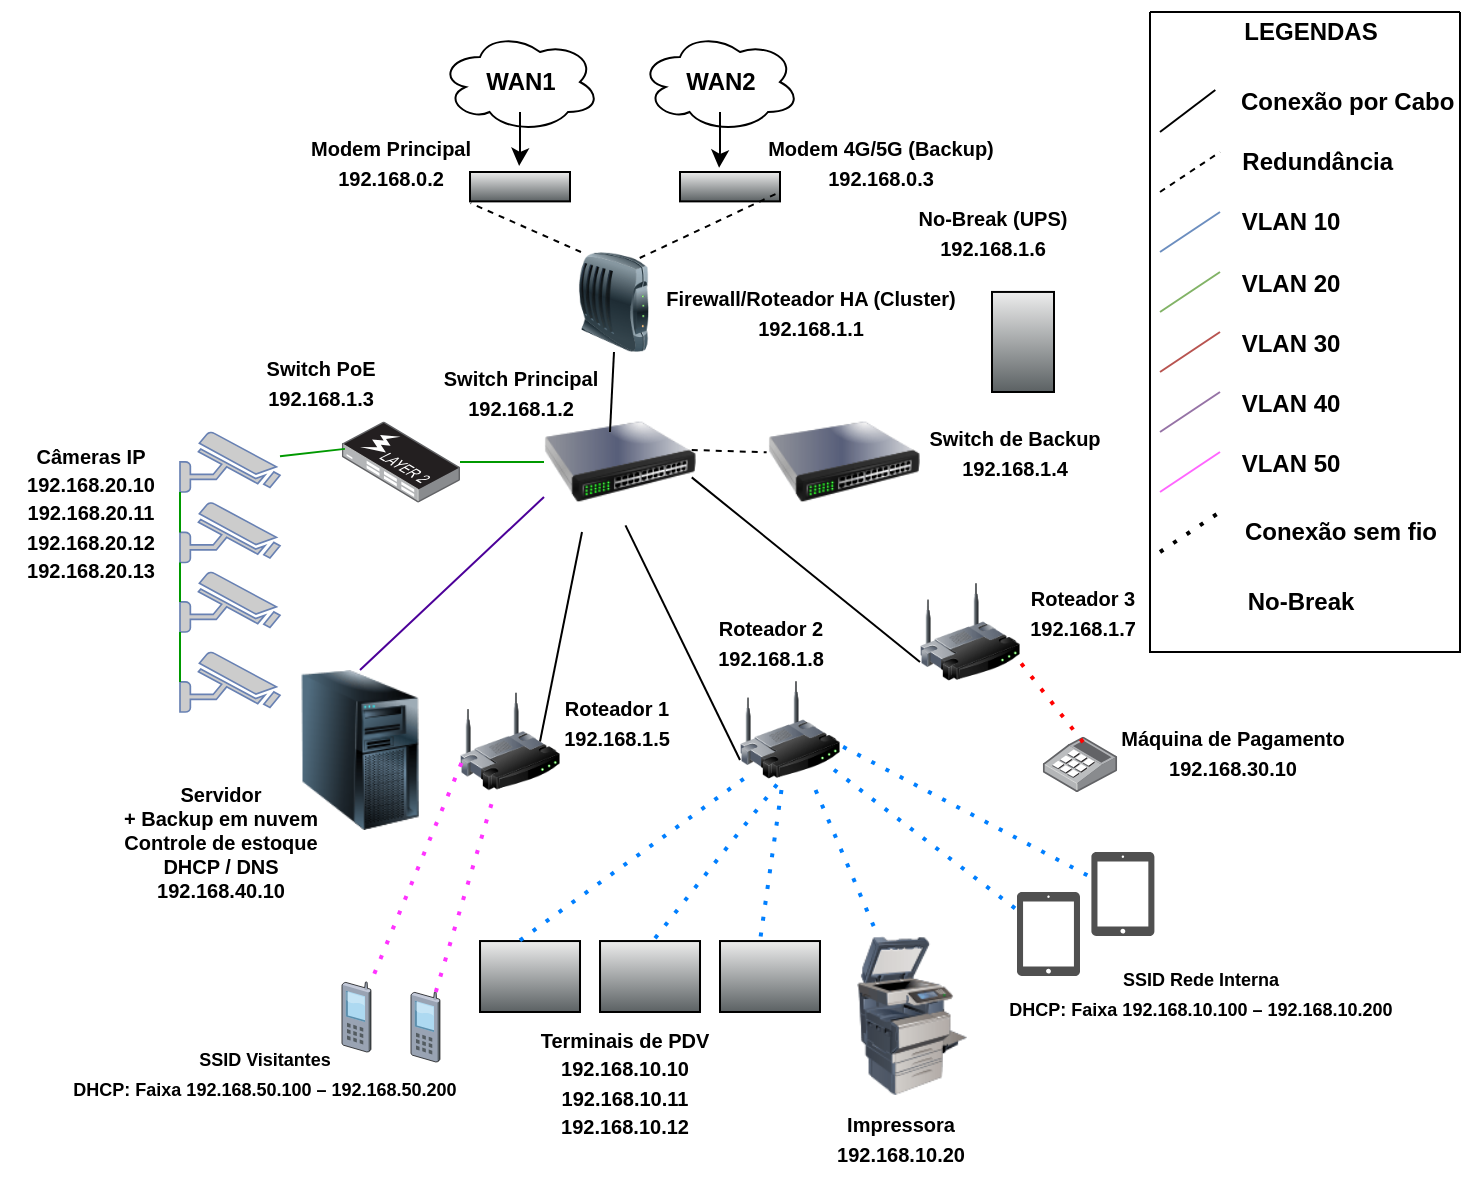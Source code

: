 <mxfile version="27.1.5">
  <diagram name="Página-1" id="SDQelFRiFRMeIGBvJmgm">
    <mxGraphModel dx="951" dy="523" grid="1" gridSize="10" guides="1" tooltips="1" connect="1" arrows="1" fold="1" page="1" pageScale="1" pageWidth="827" pageHeight="1169" math="0" shadow="0">
      <root>
        <mxCell id="0" />
        <mxCell id="1" parent="0" />
        <mxCell id="mJIIwZMwGOgM9kil12BN-1" value="" style="ellipse;shape=cloud;whiteSpace=wrap;html=1;fontStyle=1" vertex="1" parent="1">
          <mxGeometry x="280" y="110" width="80" height="50" as="geometry" />
        </mxCell>
        <mxCell id="mJIIwZMwGOgM9kil12BN-2" value="" style="ellipse;shape=cloud;whiteSpace=wrap;html=1;fontStyle=1" vertex="1" parent="1">
          <mxGeometry x="380" y="110" width="80" height="50" as="geometry" />
        </mxCell>
        <mxCell id="mJIIwZMwGOgM9kil12BN-3" value="&lt;span&gt;WAN1&lt;/span&gt;" style="text;html=1;align=center;verticalAlign=middle;resizable=0;points=[];autosize=1;strokeColor=none;fillColor=none;fontStyle=1" vertex="1" parent="1">
          <mxGeometry x="290" y="120" width="60" height="30" as="geometry" />
        </mxCell>
        <mxCell id="mJIIwZMwGOgM9kil12BN-4" value="&lt;span&gt;WAN2&lt;/span&gt;" style="text;html=1;align=center;verticalAlign=middle;resizable=0;points=[];autosize=1;strokeColor=none;fillColor=none;fontStyle=1" vertex="1" parent="1">
          <mxGeometry x="390" y="120" width="60" height="30" as="geometry" />
        </mxCell>
        <mxCell id="mJIIwZMwGOgM9kil12BN-5" value="" style="fillColorStyles=neutralFill;neutralFill=#9DA6A8;shape=mxgraph.networks2.icon;aspect=fixed;fillColor=#EDEDED;strokeColor=#000000;gradientColor=#5B6163;network2IconShadow=1;network2bgFillColor=none;network2Icon=mxgraph.networks2.modem;network2IconYOffset=0.013;network2IconW=1;network2IconH=0.294;fontStyle=1" vertex="1" parent="1">
          <mxGeometry x="295" y="180" width="50" height="14.69" as="geometry" />
        </mxCell>
        <mxCell id="mJIIwZMwGOgM9kil12BN-6" value="" style="fillColorStyles=neutralFill;neutralFill=#9DA6A8;shape=mxgraph.networks2.icon;aspect=fixed;fillColor=#EDEDED;strokeColor=#000000;gradientColor=#5B6163;network2IconShadow=1;network2bgFillColor=none;network2Icon=mxgraph.networks2.modem;network2IconYOffset=0.013;network2IconW=1;network2IconH=0.294;fontStyle=1" vertex="1" parent="1">
          <mxGeometry x="400" y="180" width="50" height="14.69" as="geometry" />
        </mxCell>
        <mxCell id="mJIIwZMwGOgM9kil12BN-7" value="" style="image;html=1;image=img/lib/clip_art/networking/Modem_128x128.png;fontStyle=1" vertex="1" parent="1">
          <mxGeometry x="334" y="220" width="66" height="50" as="geometry" />
        </mxCell>
        <mxCell id="mJIIwZMwGOgM9kil12BN-11" style="edgeStyle=orthogonalEdgeStyle;rounded=0;orthogonalLoop=1;jettySize=auto;html=1;entryX=0.491;entryY=-0.207;entryDx=0;entryDy=0;entryPerimeter=0;fontStyle=1" edge="1" parent="1" source="mJIIwZMwGOgM9kil12BN-3" target="mJIIwZMwGOgM9kil12BN-5">
          <mxGeometry relative="1" as="geometry" />
        </mxCell>
        <mxCell id="mJIIwZMwGOgM9kil12BN-13" style="edgeStyle=orthogonalEdgeStyle;rounded=0;orthogonalLoop=1;jettySize=auto;html=1;entryX=0.391;entryY=-0.143;entryDx=0;entryDy=0;entryPerimeter=0;fontStyle=1" edge="1" parent="1" source="mJIIwZMwGOgM9kil12BN-4" target="mJIIwZMwGOgM9kil12BN-6">
          <mxGeometry relative="1" as="geometry" />
        </mxCell>
        <mxCell id="mJIIwZMwGOgM9kil12BN-15" value="" style="image;html=1;image=img/lib/clip_art/networking/Switch_128x128.png;fontStyle=1" vertex="1" parent="1">
          <mxGeometry x="332" y="290" width="76" height="70" as="geometry" />
        </mxCell>
        <mxCell id="mJIIwZMwGOgM9kil12BN-17" value="" style="image;html=1;image=img/lib/clip_art/networking/Switch_128x128.png;fontStyle=1" vertex="1" parent="1">
          <mxGeometry x="444" y="290" width="76" height="70" as="geometry" />
        </mxCell>
        <mxCell id="mJIIwZMwGOgM9kil12BN-18" value="" style="image;points=[];aspect=fixed;html=1;align=center;shadow=0;dashed=0;image=img/lib/allied_telesis/switch/Switch_24_port_L2_POE.svg;fontStyle=1" vertex="1" parent="1">
          <mxGeometry x="230.92" y="304.75" width="59.08" height="40.5" as="geometry" />
        </mxCell>
        <mxCell id="mJIIwZMwGOgM9kil12BN-19" value="" style="endArrow=none;html=1;rounded=0;entryX=0.5;entryY=1;entryDx=0;entryDy=0;exitX=0.434;exitY=0.286;exitDx=0;exitDy=0;exitPerimeter=0;fontStyle=1" edge="1" parent="1" source="mJIIwZMwGOgM9kil12BN-15" target="mJIIwZMwGOgM9kil12BN-7">
          <mxGeometry width="50" height="50" relative="1" as="geometry">
            <mxPoint x="420" y="360" as="sourcePoint" />
            <mxPoint x="470" y="310" as="targetPoint" />
          </mxGeometry>
        </mxCell>
        <mxCell id="mJIIwZMwGOgM9kil12BN-20" value="" style="endArrow=none;dashed=1;html=1;rounded=0;entryX=1;entryY=0.681;entryDx=0;entryDy=0;entryPerimeter=0;exitX=0.695;exitY=0.06;exitDx=0;exitDy=0;exitPerimeter=0;fontStyle=1" edge="1" parent="1" source="mJIIwZMwGOgM9kil12BN-7" target="mJIIwZMwGOgM9kil12BN-6">
          <mxGeometry width="50" height="50" relative="1" as="geometry">
            <mxPoint x="420" y="360" as="sourcePoint" />
            <mxPoint x="470" y="310" as="targetPoint" />
          </mxGeometry>
        </mxCell>
        <mxCell id="mJIIwZMwGOgM9kil12BN-21" value="" style="endArrow=none;dashed=1;html=1;rounded=0;entryX=0.006;entryY=1.06;entryDx=0;entryDy=0;entryPerimeter=0;exitX=0.25;exitY=0;exitDx=0;exitDy=0;fontStyle=1" edge="1" parent="1" source="mJIIwZMwGOgM9kil12BN-7" target="mJIIwZMwGOgM9kil12BN-5">
          <mxGeometry width="50" height="50" relative="1" as="geometry">
            <mxPoint x="420" y="360" as="sourcePoint" />
            <mxPoint x="470" y="310" as="targetPoint" />
          </mxGeometry>
        </mxCell>
        <mxCell id="mJIIwZMwGOgM9kil12BN-22" value="" style="endArrow=none;dashed=1;html=1;rounded=0;exitX=0.972;exitY=0.414;exitDx=0;exitDy=0;exitPerimeter=0;entryX=-0.009;entryY=0.431;entryDx=0;entryDy=0;entryPerimeter=0;fontStyle=1" edge="1" parent="1" source="mJIIwZMwGOgM9kil12BN-15" target="mJIIwZMwGOgM9kil12BN-17">
          <mxGeometry width="50" height="50" relative="1" as="geometry">
            <mxPoint x="420" y="360" as="sourcePoint" />
            <mxPoint x="470" y="310" as="targetPoint" />
          </mxGeometry>
        </mxCell>
        <mxCell id="mJIIwZMwGOgM9kil12BN-23" value="" style="fontColor=#0066CC;verticalAlign=top;verticalLabelPosition=bottom;labelPosition=center;align=center;html=1;outlineConnect=0;fillColor=#CCCCCC;strokeColor=#6881B3;gradientColor=none;gradientDirection=north;strokeWidth=2;shape=mxgraph.networks.security_camera;fontStyle=1" vertex="1" parent="1">
          <mxGeometry x="150" y="310" width="50" height="30" as="geometry" />
        </mxCell>
        <mxCell id="mJIIwZMwGOgM9kil12BN-24" value="" style="fontColor=#0066CC;verticalAlign=top;verticalLabelPosition=bottom;labelPosition=center;align=center;html=1;outlineConnect=0;fillColor=#CCCCCC;strokeColor=#6881B3;gradientColor=none;gradientDirection=north;strokeWidth=2;shape=mxgraph.networks.security_camera;fontStyle=1" vertex="1" parent="1">
          <mxGeometry x="150" y="345.25" width="50" height="30" as="geometry" />
        </mxCell>
        <mxCell id="mJIIwZMwGOgM9kil12BN-25" value="" style="fontColor=#0066CC;verticalAlign=top;verticalLabelPosition=bottom;labelPosition=center;align=center;html=1;outlineConnect=0;fillColor=#CCCCCC;strokeColor=#6881B3;gradientColor=none;gradientDirection=north;strokeWidth=2;shape=mxgraph.networks.security_camera;fontStyle=1" vertex="1" parent="1">
          <mxGeometry x="150" y="380" width="50" height="30" as="geometry" />
        </mxCell>
        <mxCell id="mJIIwZMwGOgM9kil12BN-26" value="" style="fontColor=#0066CC;verticalAlign=top;verticalLabelPosition=bottom;labelPosition=center;align=center;html=1;outlineConnect=0;fillColor=#CCCCCC;strokeColor=#6881B3;gradientColor=none;gradientDirection=north;strokeWidth=2;shape=mxgraph.networks.security_camera;fontStyle=1" vertex="1" parent="1">
          <mxGeometry x="150" y="420" width="50" height="30" as="geometry" />
        </mxCell>
        <mxCell id="mJIIwZMwGOgM9kil12BN-27" value="" style="endArrow=none;html=1;rounded=0;fillColor=#d5e8d4;strokeColor=#009900;exitX=0;exitY=0.5;exitDx=0;exitDy=0;fontStyle=1" edge="1" parent="1" source="mJIIwZMwGOgM9kil12BN-15" target="mJIIwZMwGOgM9kil12BN-18">
          <mxGeometry width="50" height="50" relative="1" as="geometry">
            <mxPoint x="420" y="360" as="sourcePoint" />
            <mxPoint x="470" y="310" as="targetPoint" />
          </mxGeometry>
        </mxCell>
        <mxCell id="mJIIwZMwGOgM9kil12BN-28" value="" style="endArrow=none;html=1;rounded=0;fillColor=#d5e8d4;strokeColor=#009900;entryX=0.026;entryY=0.338;entryDx=0;entryDy=0;entryPerimeter=0;fontStyle=1" edge="1" parent="1" source="mJIIwZMwGOgM9kil12BN-23" target="mJIIwZMwGOgM9kil12BN-18">
          <mxGeometry width="50" height="50" relative="1" as="geometry">
            <mxPoint x="384" y="380" as="sourcePoint" />
            <mxPoint x="340" y="380" as="targetPoint" />
          </mxGeometry>
        </mxCell>
        <mxCell id="mJIIwZMwGOgM9kil12BN-29" value="" style="endArrow=none;html=1;rounded=0;fillColor=#d5e8d4;strokeColor=#009900;exitX=0;exitY=0.5;exitDx=0;exitDy=0;entryX=0;entryY=1;entryDx=0;entryDy=0;entryPerimeter=0;exitPerimeter=0;fontStyle=1" edge="1" parent="1" source="mJIIwZMwGOgM9kil12BN-24" target="mJIIwZMwGOgM9kil12BN-23">
          <mxGeometry width="50" height="50" relative="1" as="geometry">
            <mxPoint x="274" y="360" as="sourcePoint" />
            <mxPoint x="230" y="360" as="targetPoint" />
          </mxGeometry>
        </mxCell>
        <mxCell id="mJIIwZMwGOgM9kil12BN-30" value="" style="endArrow=none;html=1;rounded=0;fillColor=#d5e8d4;strokeColor=#009900;exitX=0;exitY=0.5;exitDx=0;exitDy=0;entryX=0;entryY=1;entryDx=0;entryDy=0;entryPerimeter=0;exitPerimeter=0;fontStyle=1" edge="1" parent="1" source="mJIIwZMwGOgM9kil12BN-25" target="mJIIwZMwGOgM9kil12BN-24">
          <mxGeometry width="50" height="50" relative="1" as="geometry">
            <mxPoint x="270" y="410" as="sourcePoint" />
            <mxPoint x="270" y="390" as="targetPoint" />
          </mxGeometry>
        </mxCell>
        <mxCell id="mJIIwZMwGOgM9kil12BN-31" value="" style="endArrow=none;html=1;rounded=0;fillColor=#d5e8d4;strokeColor=#009900;exitX=0;exitY=0.5;exitDx=0;exitDy=0;entryX=0;entryY=1;entryDx=0;entryDy=0;entryPerimeter=0;exitPerimeter=0;fontStyle=1" edge="1" parent="1" source="mJIIwZMwGOgM9kil12BN-26" target="mJIIwZMwGOgM9kil12BN-25">
          <mxGeometry width="50" height="50" relative="1" as="geometry">
            <mxPoint x="280" y="440" as="sourcePoint" />
            <mxPoint x="280" y="420" as="targetPoint" />
          </mxGeometry>
        </mxCell>
        <mxCell id="mJIIwZMwGOgM9kil12BN-32" value="" style="image;html=1;image=img/lib/clip_art/computers/Server_Tower_128x128.png;fontStyle=1" vertex="1" parent="1">
          <mxGeometry x="200" y="429" width="80" height="80" as="geometry" />
        </mxCell>
        <mxCell id="mJIIwZMwGOgM9kil12BN-33" value="" style="endArrow=none;html=1;rounded=0;fillColor=#e1d5e7;strokeColor=#4C0099;entryX=0;entryY=0.75;entryDx=0;entryDy=0;exitX=0.5;exitY=0;exitDx=0;exitDy=0;fontStyle=1" edge="1" parent="1" source="mJIIwZMwGOgM9kil12BN-32" target="mJIIwZMwGOgM9kil12BN-15">
          <mxGeometry width="50" height="50" relative="1" as="geometry">
            <mxPoint x="420" y="470" as="sourcePoint" />
            <mxPoint x="470" y="420" as="targetPoint" />
          </mxGeometry>
        </mxCell>
        <mxCell id="mJIIwZMwGOgM9kil12BN-34" value="" style="image;html=1;image=img/lib/clip_art/networking/Wireless_Router_128x128.png;fontStyle=1" vertex="1" parent="1">
          <mxGeometry x="520" y="380" width="50" height="60" as="geometry" />
        </mxCell>
        <mxCell id="mJIIwZMwGOgM9kil12BN-35" value="" style="image;html=1;image=img/lib/clip_art/networking/Wireless_Router_128x128.png;fontStyle=1" vertex="1" parent="1">
          <mxGeometry x="430" y="429" width="50" height="60" as="geometry" />
        </mxCell>
        <mxCell id="mJIIwZMwGOgM9kil12BN-36" value="" style="image;html=1;image=img/lib/clip_art/networking/Wireless_Router_128x128.png;fontStyle=1" vertex="1" parent="1">
          <mxGeometry x="290" y="434.75" width="50" height="60" as="geometry" />
        </mxCell>
        <mxCell id="mJIIwZMwGOgM9kil12BN-37" value="" style="endArrow=none;html=1;rounded=0;entryX=0.25;entryY=1;entryDx=0;entryDy=0;exitX=0.8;exitY=0.5;exitDx=0;exitDy=0;exitPerimeter=0;fontStyle=1" edge="1" parent="1" source="mJIIwZMwGOgM9kil12BN-36" target="mJIIwZMwGOgM9kil12BN-15">
          <mxGeometry width="50" height="50" relative="1" as="geometry">
            <mxPoint x="420" y="470" as="sourcePoint" />
            <mxPoint x="470" y="420" as="targetPoint" />
          </mxGeometry>
        </mxCell>
        <mxCell id="mJIIwZMwGOgM9kil12BN-39" value="" style="endArrow=none;html=1;rounded=0;entryX=0.536;entryY=0.953;entryDx=0;entryDy=0;exitX=0;exitY=0.75;exitDx=0;exitDy=0;entryPerimeter=0;fontStyle=1" edge="1" parent="1" source="mJIIwZMwGOgM9kil12BN-35" target="mJIIwZMwGOgM9kil12BN-15">
          <mxGeometry width="50" height="50" relative="1" as="geometry">
            <mxPoint x="410" y="540" as="sourcePoint" />
            <mxPoint x="433" y="370" as="targetPoint" />
          </mxGeometry>
        </mxCell>
        <mxCell id="mJIIwZMwGOgM9kil12BN-40" value="" style="endArrow=none;html=1;rounded=0;entryX=0.972;entryY=0.61;entryDx=0;entryDy=0;exitX=0;exitY=0.75;exitDx=0;exitDy=0;entryPerimeter=0;fontStyle=1" edge="1" parent="1" source="mJIIwZMwGOgM9kil12BN-34" target="mJIIwZMwGOgM9kil12BN-15">
          <mxGeometry width="50" height="50" relative="1" as="geometry">
            <mxPoint x="470" y="610" as="sourcePoint" />
            <mxPoint x="493" y="440" as="targetPoint" />
          </mxGeometry>
        </mxCell>
        <mxCell id="mJIIwZMwGOgM9kil12BN-41" value="" style="verticalLabelPosition=bottom;sketch=0;aspect=fixed;html=1;verticalAlign=top;strokeColor=none;align=center;outlineConnect=0;shape=mxgraph.citrix.cell_phone;fontStyle=1" vertex="1" parent="1">
          <mxGeometry x="230.92" y="585" width="14.58" height="35" as="geometry" />
        </mxCell>
        <mxCell id="mJIIwZMwGOgM9kil12BN-42" value="" style="verticalLabelPosition=bottom;sketch=0;aspect=fixed;html=1;verticalAlign=top;strokeColor=none;align=center;outlineConnect=0;shape=mxgraph.citrix.cell_phone;fontStyle=1" vertex="1" parent="1">
          <mxGeometry x="265.42" y="590" width="14.58" height="35" as="geometry" />
        </mxCell>
        <mxCell id="mJIIwZMwGOgM9kil12BN-43" value="" style="endArrow=none;dashed=1;html=1;dashPattern=1 3;strokeWidth=2;rounded=0;fillColor=#ffe6cc;strokeColor=#FF33FF;fontStyle=1" edge="1" parent="1" source="mJIIwZMwGOgM9kil12BN-42" target="mJIIwZMwGOgM9kil12BN-36">
          <mxGeometry width="50" height="50" relative="1" as="geometry">
            <mxPoint x="420" y="590" as="sourcePoint" />
            <mxPoint x="470" y="540" as="targetPoint" />
          </mxGeometry>
        </mxCell>
        <mxCell id="mJIIwZMwGOgM9kil12BN-45" value="" style="endArrow=none;dashed=1;html=1;dashPattern=1 3;strokeWidth=2;rounded=0;exitX=0.014;exitY=0.679;exitDx=0;exitDy=0;exitPerimeter=0;strokeColor=#FF33FF;fontStyle=1" edge="1" parent="1" source="mJIIwZMwGOgM9kil12BN-36" target="mJIIwZMwGOgM9kil12BN-41">
          <mxGeometry width="50" height="50" relative="1" as="geometry">
            <mxPoint x="330" y="631" as="sourcePoint" />
            <mxPoint x="344" y="600" as="targetPoint" />
          </mxGeometry>
        </mxCell>
        <mxCell id="mJIIwZMwGOgM9kil12BN-46" value="" style="image;points=[];aspect=fixed;html=1;align=center;shadow=0;dashed=0;image=img/lib/allied_telesis/computer_and_terminals/POS_keypad.svg;fontStyle=1" vertex="1" parent="1">
          <mxGeometry x="581.4" y="462.4" width="37.2" height="27.6" as="geometry" />
        </mxCell>
        <mxCell id="mJIIwZMwGOgM9kil12BN-47" value="" style="shape=mxgraph.networks2.icon;aspect=fixed;fillColor=#EDEDED;strokeColor=#000000;gradientColor=#5B6163;network2IconShadow=1;network2bgFillColor=none;network2Icon=mxgraph.networks2.pc;network2IconYOffset=-0.059;network2IconW=1.0;network2IconH=0.71;fontStyle=1" vertex="1" parent="1">
          <mxGeometry x="300.01" y="564.52" width="49.995" height="35.48" as="geometry" />
        </mxCell>
        <mxCell id="mJIIwZMwGOgM9kil12BN-48" value="" style="shape=mxgraph.networks2.icon;aspect=fixed;fillColor=#EDEDED;strokeColor=#000000;gradientColor=#5B6163;network2IconShadow=1;network2bgFillColor=none;network2Icon=mxgraph.networks2.pc;network2IconYOffset=-0.059;network2IconW=1.0;network2IconH=0.71;fontStyle=1" vertex="1" parent="1">
          <mxGeometry x="360.01" y="564.52" width="49.995" height="35.48" as="geometry" />
        </mxCell>
        <mxCell id="mJIIwZMwGOgM9kil12BN-49" value="" style="shape=mxgraph.networks2.icon;aspect=fixed;fillColor=#EDEDED;strokeColor=#000000;gradientColor=#5B6163;network2IconShadow=1;network2bgFillColor=none;network2Icon=mxgraph.networks2.pc;network2IconYOffset=-0.059;network2IconW=1.0;network2IconH=0.71;fontStyle=1" vertex="1" parent="1">
          <mxGeometry x="420" y="564.52" width="49.995" height="35.48" as="geometry" />
        </mxCell>
        <mxCell id="mJIIwZMwGOgM9kil12BN-50" value="" style="endArrow=none;dashed=1;html=1;dashPattern=1 3;strokeWidth=2;rounded=0;fillColor=#f8cecc;strokeColor=#FF0000;entryX=1;entryY=0.75;entryDx=0;entryDy=0;exitX=0.541;exitY=0.098;exitDx=0;exitDy=0;exitPerimeter=0;fontStyle=1" edge="1" parent="1" source="mJIIwZMwGOgM9kil12BN-46" target="mJIIwZMwGOgM9kil12BN-34">
          <mxGeometry width="50" height="50" relative="1" as="geometry">
            <mxPoint x="420" y="420" as="sourcePoint" />
            <mxPoint x="470" y="370" as="targetPoint" />
          </mxGeometry>
        </mxCell>
        <mxCell id="mJIIwZMwGOgM9kil12BN-51" value="" style="endArrow=none;dashed=1;html=1;dashPattern=1 3;strokeWidth=2;rounded=0;fillColor=#dae8fc;strokeColor=#007FFF;entryX=0.374;entryY=0.016;entryDx=0;entryDy=0;entryPerimeter=0;exitX=0.037;exitY=0.907;exitDx=0;exitDy=0;exitPerimeter=0;fontStyle=1" edge="1" parent="1" source="mJIIwZMwGOgM9kil12BN-35" target="mJIIwZMwGOgM9kil12BN-47">
          <mxGeometry width="50" height="50" relative="1" as="geometry">
            <mxPoint x="420" y="470" as="sourcePoint" />
            <mxPoint x="470" y="420" as="targetPoint" />
          </mxGeometry>
        </mxCell>
        <mxCell id="mJIIwZMwGOgM9kil12BN-52" value="" style="endArrow=none;dashed=1;html=1;dashPattern=1 3;strokeWidth=2;rounded=0;fillColor=#dae8fc;strokeColor=#007FFF;entryX=0.497;entryY=0.054;entryDx=0;entryDy=0;entryPerimeter=0;exitX=0.369;exitY=0.955;exitDx=0;exitDy=0;exitPerimeter=0;fontStyle=1" edge="1" parent="1" source="mJIIwZMwGOgM9kil12BN-35" target="mJIIwZMwGOgM9kil12BN-48">
          <mxGeometry width="50" height="50" relative="1" as="geometry">
            <mxPoint x="423" y="520" as="sourcePoint" />
            <mxPoint x="390" y="594" as="targetPoint" />
          </mxGeometry>
        </mxCell>
        <mxCell id="mJIIwZMwGOgM9kil12BN-53" value="" style="endArrow=none;dashed=1;html=1;dashPattern=1 3;strokeWidth=2;rounded=0;fillColor=#dae8fc;strokeColor=#007FFF;entryX=0.4;entryY=0;entryDx=0;entryDy=0;entryPerimeter=0;fontStyle=1" edge="1" parent="1" source="mJIIwZMwGOgM9kil12BN-35" target="mJIIwZMwGOgM9kil12BN-49">
          <mxGeometry width="50" height="50" relative="1" as="geometry">
            <mxPoint x="423" y="520" as="sourcePoint" />
            <mxPoint x="490" y="560" as="targetPoint" />
          </mxGeometry>
        </mxCell>
        <mxCell id="mJIIwZMwGOgM9kil12BN-54" value="" style="sketch=0;pointerEvents=1;shadow=0;dashed=0;html=1;strokeColor=none;fillColor=#505050;labelPosition=center;verticalLabelPosition=bottom;verticalAlign=top;outlineConnect=0;align=center;shape=mxgraph.office.devices.tablet_ipad;fontStyle=1" vertex="1" parent="1">
          <mxGeometry x="605.7" y="520" width="31.5" height="42" as="geometry" />
        </mxCell>
        <mxCell id="mJIIwZMwGOgM9kil12BN-57" value="" style="sketch=0;pointerEvents=1;shadow=0;dashed=0;html=1;strokeColor=none;fillColor=#505050;labelPosition=center;verticalLabelPosition=bottom;verticalAlign=top;outlineConnect=0;align=center;shape=mxgraph.office.devices.tablet_ipad;fontStyle=1" vertex="1" parent="1">
          <mxGeometry x="568.5" y="540" width="31.5" height="42" as="geometry" />
        </mxCell>
        <mxCell id="mJIIwZMwGOgM9kil12BN-58" value="" style="image;html=1;image=img/lib/clip_art/computers/Printer_Commercial_128x128.png;fontStyle=1" vertex="1" parent="1">
          <mxGeometry x="476" y="562" width="80" height="80" as="geometry" />
        </mxCell>
        <mxCell id="mJIIwZMwGOgM9kil12BN-59" value="" style="endArrow=none;dashed=1;html=1;dashPattern=1 3;strokeWidth=2;rounded=0;fillColor=#dae8fc;strokeColor=#007FFF;exitX=1.031;exitY=0.64;exitDx=0;exitDy=0;exitPerimeter=0;fontStyle=1" edge="1" parent="1" source="mJIIwZMwGOgM9kil12BN-35" target="mJIIwZMwGOgM9kil12BN-54">
          <mxGeometry width="50" height="50" relative="1" as="geometry">
            <mxPoint x="450" y="590" as="sourcePoint" />
            <mxPoint x="462" y="700" as="targetPoint" />
          </mxGeometry>
        </mxCell>
        <mxCell id="mJIIwZMwGOgM9kil12BN-60" value="" style="endArrow=none;dashed=1;html=1;dashPattern=1 3;strokeWidth=2;rounded=0;fillColor=#dae8fc;strokeColor=#007FFF;exitX=0.94;exitY=0.831;exitDx=0;exitDy=0;exitPerimeter=0;fontStyle=1" edge="1" parent="1" source="mJIIwZMwGOgM9kil12BN-35" target="mJIIwZMwGOgM9kil12BN-57">
          <mxGeometry width="50" height="50" relative="1" as="geometry">
            <mxPoint x="610" y="610" as="sourcePoint" />
            <mxPoint x="622" y="720" as="targetPoint" />
          </mxGeometry>
        </mxCell>
        <mxCell id="mJIIwZMwGOgM9kil12BN-61" value="" style="endArrow=none;dashed=1;html=1;dashPattern=1 3;strokeWidth=2;rounded=0;fillColor=#dae8fc;strokeColor=#007FFF;fontStyle=1" edge="1" parent="1" source="mJIIwZMwGOgM9kil12BN-35" target="mJIIwZMwGOgM9kil12BN-58">
          <mxGeometry width="50" height="50" relative="1" as="geometry">
            <mxPoint x="610" y="630" as="sourcePoint" />
            <mxPoint x="622" y="740" as="targetPoint" />
          </mxGeometry>
        </mxCell>
        <mxCell id="mJIIwZMwGOgM9kil12BN-62" value="&lt;span&gt;&lt;font style=&quot;font-size: 10px;&quot;&gt;Modem Principal&lt;br&gt;192.168.0.2&lt;/font&gt;&lt;/span&gt;" style="text;html=1;align=center;verticalAlign=middle;resizable=0;points=[];autosize=1;strokeColor=none;fillColor=none;fontStyle=1" vertex="1" parent="1">
          <mxGeometry x="205" y="154.69" width="100" height="40" as="geometry" />
        </mxCell>
        <mxCell id="mJIIwZMwGOgM9kil12BN-63" value="&lt;span&gt;&lt;font style=&quot;font-size: 10px;&quot;&gt;Modem 4G/5G (Backup)&lt;br&gt;192.168.0.3&lt;/font&gt;&lt;/span&gt;" style="text;html=1;align=center;verticalAlign=middle;resizable=0;points=[];autosize=1;strokeColor=none;fillColor=none;fontStyle=1" vertex="1" parent="1">
          <mxGeometry x="430" y="154.69" width="140" height="40" as="geometry" />
        </mxCell>
        <mxCell id="mJIIwZMwGOgM9kil12BN-64" value="&lt;span&gt;&lt;font style=&quot;font-size: 10px;&quot;&gt;Firewall/Roteador HA (Cluster)&lt;br&gt;192.168.1.1&lt;/font&gt;&lt;/span&gt;" style="text;html=1;align=center;verticalAlign=middle;resizable=0;points=[];autosize=1;strokeColor=none;fillColor=none;fontStyle=1" vertex="1" parent="1">
          <mxGeometry x="385" y="230" width="160" height="40" as="geometry" />
        </mxCell>
        <mxCell id="mJIIwZMwGOgM9kil12BN-65" value="&lt;span&gt;&lt;font style=&quot;font-size: 10px;&quot;&gt;Switch Principal&lt;br&gt;192.168.1.2&lt;/font&gt;&lt;/span&gt;" style="text;html=1;align=center;verticalAlign=middle;resizable=0;points=[];autosize=1;strokeColor=none;fillColor=none;fontStyle=1" vertex="1" parent="1">
          <mxGeometry x="270" y="270" width="100" height="40" as="geometry" />
        </mxCell>
        <mxCell id="mJIIwZMwGOgM9kil12BN-66" value="&lt;span&gt;&lt;font style=&quot;font-size: 10px;&quot;&gt;Switch PoE&lt;br&gt;192.168.1.3&lt;/font&gt;&lt;/span&gt;" style="text;html=1;align=center;verticalAlign=middle;resizable=0;points=[];autosize=1;strokeColor=none;fillColor=none;fontStyle=1" vertex="1" parent="1">
          <mxGeometry x="180" y="264.75" width="80" height="40" as="geometry" />
        </mxCell>
        <mxCell id="mJIIwZMwGOgM9kil12BN-67" value="&lt;span&gt;&lt;font style=&quot;font-size: 10px;&quot;&gt;Switch de Backup&lt;br&gt;192.168.1.4&lt;/font&gt;&lt;/span&gt;" style="text;html=1;align=center;verticalAlign=middle;resizable=0;points=[];autosize=1;strokeColor=none;fillColor=none;fontStyle=1" vertex="1" parent="1">
          <mxGeometry x="512" y="300" width="110" height="40" as="geometry" />
        </mxCell>
        <mxCell id="mJIIwZMwGOgM9kil12BN-68" value="&lt;span&gt;&lt;font style=&quot;font-size: 10px;&quot;&gt;Câmeras IP&lt;br&gt;192.168.20.10 &lt;br&gt;192.168.20.11&lt;br&gt;192.168.20.12&lt;br&gt;192.168.20.13&lt;/font&gt;&lt;/span&gt;" style="text;html=1;align=center;verticalAlign=middle;resizable=0;points=[];autosize=1;strokeColor=none;fillColor=none;fontStyle=1" vertex="1" parent="1">
          <mxGeometry x="60" y="304.75" width="90" height="90" as="geometry" />
        </mxCell>
        <mxCell id="mJIIwZMwGOgM9kil12BN-69" value="&lt;span&gt;Servidor&lt;br&gt;+ Backup em nuvem&lt;br&gt;Controle de estoque&lt;br&gt;DHCP / DNS&lt;br&gt;192.168.40.10&lt;/span&gt;" style="text;html=1;align=center;verticalAlign=middle;resizable=0;points=[];autosize=1;strokeColor=none;fillColor=none;fontSize=10;fontStyle=1" vertex="1" parent="1">
          <mxGeometry x="110" y="479.75" width="120" height="70" as="geometry" />
        </mxCell>
        <mxCell id="mJIIwZMwGOgM9kil12BN-70" value="&lt;span&gt;&lt;font style=&quot;font-size: 10px;&quot;&gt;Roteador 1&lt;br&gt;192.168.1.5&lt;/font&gt;&lt;/span&gt;" style="text;html=1;align=center;verticalAlign=middle;resizable=0;points=[];autosize=1;strokeColor=none;fillColor=none;fontStyle=1" vertex="1" parent="1">
          <mxGeometry x="328" y="434.75" width="80" height="40" as="geometry" />
        </mxCell>
        <mxCell id="mJIIwZMwGOgM9kil12BN-71" value="&lt;span&gt;&lt;font style=&quot;font-size: 10px;&quot;&gt;Terminais de PDV&lt;br&gt;192.168.10.10&lt;/font&gt;&lt;/span&gt;&lt;div&gt;&lt;span&gt;&lt;font style=&quot;font-size: 10px;&quot;&gt;192.168.10.11&lt;br&gt;192.168.10.12&lt;/font&gt;&lt;/span&gt;&lt;/div&gt;" style="text;html=1;align=center;verticalAlign=middle;resizable=0;points=[];autosize=1;strokeColor=none;fillColor=none;fontStyle=1" vertex="1" parent="1">
          <mxGeometry x="317" y="600" width="110" height="70" as="geometry" />
        </mxCell>
        <mxCell id="mJIIwZMwGOgM9kil12BN-72" value="&lt;span&gt;&lt;font style=&quot;font-size: 9px;&quot;&gt;SSID Rede Interna&lt;br&gt;DHCP: Faixa 192.168.10.100 – 192.168.10.200&lt;/font&gt;&lt;/span&gt;" style="text;html=1;align=center;verticalAlign=middle;resizable=0;points=[];autosize=1;strokeColor=none;fillColor=none;fontStyle=1" vertex="1" parent="1">
          <mxGeometry x="550" y="570" width="220" height="40" as="geometry" />
        </mxCell>
        <mxCell id="mJIIwZMwGOgM9kil12BN-73" value="&lt;span&gt;&lt;font style=&quot;font-size: 9px;&quot;&gt;SSID Visitantes&lt;br&gt;DHCP: Faixa 192.168.50.100 – 192.168.50.200&lt;/font&gt;&lt;/span&gt;" style="text;html=1;align=center;verticalAlign=middle;resizable=0;points=[];autosize=1;strokeColor=none;fillColor=none;fontStyle=1" vertex="1" parent="1">
          <mxGeometry x="82" y="610" width="220" height="40" as="geometry" />
        </mxCell>
        <mxCell id="mJIIwZMwGOgM9kil12BN-74" value="&lt;span&gt;&lt;font style=&quot;font-size: 10px;&quot;&gt;Máquina de Pagamento&lt;br&gt;192.168.30.10&lt;/font&gt;&lt;/span&gt;" style="text;html=1;align=center;verticalAlign=middle;resizable=0;points=[];autosize=1;strokeColor=none;fillColor=none;fontStyle=1" vertex="1" parent="1">
          <mxGeometry x="605.7" y="450" width="140" height="40" as="geometry" />
        </mxCell>
        <mxCell id="mJIIwZMwGOgM9kil12BN-75" value="&lt;span&gt;&lt;font style=&quot;font-size: 10px;&quot;&gt;Roteador 3&lt;br&gt;192.168.1.7&lt;/font&gt;&lt;/span&gt;" style="text;html=1;align=center;verticalAlign=middle;resizable=0;points=[];autosize=1;strokeColor=none;fillColor=none;fontStyle=1" vertex="1" parent="1">
          <mxGeometry x="561" y="380" width="80" height="40" as="geometry" />
        </mxCell>
        <mxCell id="mJIIwZMwGOgM9kil12BN-76" value="&lt;span&gt;&lt;font style=&quot;font-size: 10px;&quot;&gt;Roteador 2&lt;br&gt;192.168.1.8&lt;/font&gt;&lt;/span&gt;" style="text;html=1;align=center;verticalAlign=middle;resizable=0;points=[];autosize=1;strokeColor=none;fillColor=none;fontStyle=1" vertex="1" parent="1">
          <mxGeometry x="405" y="394.75" width="80" height="40" as="geometry" />
        </mxCell>
        <mxCell id="mJIIwZMwGOgM9kil12BN-77" value="&lt;span&gt;&lt;font style=&quot;font-size: 10px;&quot;&gt;Impressora&lt;br&gt;192.168.10.20&lt;/font&gt;&lt;/span&gt;" style="text;html=1;align=center;verticalAlign=middle;resizable=0;points=[];autosize=1;strokeColor=none;fillColor=none;fontStyle=1" vertex="1" parent="1">
          <mxGeometry x="465" y="643" width="90" height="40" as="geometry" />
        </mxCell>
        <mxCell id="mJIIwZMwGOgM9kil12BN-78" value="" style="shape=mxgraph.networks2.icon;aspect=fixed;fillColor=#EDEDED;strokeColor=#000000;gradientColor=#5B6163;network2IconShadow=1;network2bgFillColor=none;network2Icon=mxgraph.networks2.ups;network2IconXOffset=-0.001;network2IconYOffset=0.0;network2IconW=0.62;network2IconH=1.001;fontStyle=1" vertex="1" parent="1">
          <mxGeometry x="556" y="239.97" width="31" height="50.03" as="geometry" />
        </mxCell>
        <mxCell id="mJIIwZMwGOgM9kil12BN-79" value="&lt;span&gt;&lt;font style=&quot;font-size: 10px;&quot;&gt;No-Break (UPS)&lt;br&gt;192.168.1.6&lt;/font&gt;&lt;/span&gt;" style="text;html=1;align=center;verticalAlign=middle;resizable=0;points=[];autosize=1;strokeColor=none;fillColor=none;fontStyle=1" vertex="1" parent="1">
          <mxGeometry x="505.7" y="190" width="100" height="40" as="geometry" />
        </mxCell>
        <mxCell id="mJIIwZMwGOgM9kil12BN-80" value="" style="shape=image;html=1;verticalAlign=top;verticalLabelPosition=bottom;labelBackgroundColor=#ffffff;imageAspect=0;aspect=fixed;image=https://cdn3.iconfinder.com/data/icons/energy-and-power-glyph-24-px/24/Bolt_flashlight_lightning_power_thunder-128.png;fontStyle=1" vertex="1" parent="1">
          <mxGeometry x="537" y="264.75" width="24" height="24" as="geometry" />
        </mxCell>
        <mxCell id="mJIIwZMwGOgM9kil12BN-81" value="" style="shape=image;html=1;verticalAlign=top;verticalLabelPosition=bottom;labelBackgroundColor=#ffffff;imageAspect=0;aspect=fixed;image=https://cdn3.iconfinder.com/data/icons/energy-and-power-glyph-24-px/24/Bolt_flashlight_lightning_power_thunder-128.png;fontStyle=1" vertex="1" parent="1">
          <mxGeometry x="381" y="251.25" width="24" height="24" as="geometry" />
        </mxCell>
        <mxCell id="mJIIwZMwGOgM9kil12BN-82" value="" style="shape=image;html=1;verticalAlign=top;verticalLabelPosition=bottom;labelBackgroundColor=#ffffff;imageAspect=0;aspect=fixed;image=https://cdn3.iconfinder.com/data/icons/energy-and-power-glyph-24-px/24/Bolt_flashlight_lightning_power_thunder-128.png;fontStyle=1" vertex="1" parent="1">
          <mxGeometry x="500" y="336" width="24" height="24" as="geometry" />
        </mxCell>
        <mxCell id="mJIIwZMwGOgM9kil12BN-83" value="" style="shape=image;html=1;verticalAlign=top;verticalLabelPosition=bottom;labelBackgroundColor=#ffffff;imageAspect=0;aspect=fixed;image=https://cdn3.iconfinder.com/data/icons/energy-and-power-glyph-24-px/24/Bolt_flashlight_lightning_power_thunder-128.png;fontStyle=1" vertex="1" parent="1">
          <mxGeometry x="384" y="336" width="24" height="24" as="geometry" />
        </mxCell>
        <mxCell id="mJIIwZMwGOgM9kil12BN-84" value="" style="shape=image;html=1;verticalAlign=top;verticalLabelPosition=bottom;labelBackgroundColor=#ffffff;imageAspect=0;aspect=fixed;image=https://cdn3.iconfinder.com/data/icons/energy-and-power-glyph-24-px/24/Bolt_flashlight_lightning_power_thunder-128.png;fontStyle=1" vertex="1" parent="1">
          <mxGeometry x="290" y="330" width="24" height="24" as="geometry" />
        </mxCell>
        <mxCell id="mJIIwZMwGOgM9kil12BN-85" value="" style="shape=image;html=1;verticalAlign=top;verticalLabelPosition=bottom;labelBackgroundColor=#ffffff;imageAspect=0;aspect=fixed;image=https://cdn3.iconfinder.com/data/icons/energy-and-power-glyph-24-px/24/Bolt_flashlight_lightning_power_thunder-128.png;fontStyle=1" vertex="1" parent="1">
          <mxGeometry x="320" y="490" width="24" height="24" as="geometry" />
        </mxCell>
        <mxCell id="mJIIwZMwGOgM9kil12BN-86" value="" style="shape=image;html=1;verticalAlign=top;verticalLabelPosition=bottom;labelBackgroundColor=#ffffff;imageAspect=0;aspect=fixed;image=https://cdn3.iconfinder.com/data/icons/energy-and-power-glyph-24-px/24/Bolt_flashlight_lightning_power_thunder-128.png;fontStyle=1" vertex="1" parent="1">
          <mxGeometry x="230.92" y="509" width="24" height="24" as="geometry" />
        </mxCell>
        <mxCell id="mJIIwZMwGOgM9kil12BN-87" value="" style="shape=image;html=1;verticalAlign=top;verticalLabelPosition=bottom;labelBackgroundColor=#ffffff;imageAspect=0;aspect=fixed;image=https://cdn3.iconfinder.com/data/icons/energy-and-power-glyph-24-px/24/Bolt_flashlight_lightning_power_thunder-128.png;fontStyle=1" vertex="1" parent="1">
          <mxGeometry x="476" y="442.75" width="24" height="24" as="geometry" />
        </mxCell>
        <mxCell id="mJIIwZMwGOgM9kil12BN-88" value="" style="shape=image;html=1;verticalAlign=top;verticalLabelPosition=bottom;labelBackgroundColor=#ffffff;imageAspect=0;aspect=fixed;image=https://cdn3.iconfinder.com/data/icons/energy-and-power-glyph-24-px/24/Bolt_flashlight_lightning_power_thunder-128.png;fontStyle=1" vertex="1" parent="1">
          <mxGeometry x="550" y="430" width="24" height="24" as="geometry" />
        </mxCell>
        <mxCell id="mJIIwZMwGOgM9kil12BN-89" value="" style="shape=image;html=1;verticalAlign=top;verticalLabelPosition=bottom;labelBackgroundColor=#ffffff;imageAspect=0;aspect=fixed;image=https://cdn3.iconfinder.com/data/icons/energy-and-power-glyph-24-px/24/Bolt_flashlight_lightning_power_thunder-128.png;fontStyle=1" vertex="1" parent="1">
          <mxGeometry x="314" y="540.52" width="24" height="24" as="geometry" />
        </mxCell>
        <mxCell id="mJIIwZMwGOgM9kil12BN-90" value="" style="shape=image;html=1;verticalAlign=top;verticalLabelPosition=bottom;labelBackgroundColor=#ffffff;imageAspect=0;aspect=fixed;image=https://cdn3.iconfinder.com/data/icons/energy-and-power-glyph-24-px/24/Bolt_flashlight_lightning_power_thunder-128.png;fontStyle=1" vertex="1" parent="1">
          <mxGeometry x="366" y="540.52" width="24" height="24" as="geometry" />
        </mxCell>
        <mxCell id="mJIIwZMwGOgM9kil12BN-91" value="" style="shape=image;html=1;verticalAlign=top;verticalLabelPosition=bottom;labelBackgroundColor=#ffffff;imageAspect=0;aspect=fixed;image=https://cdn3.iconfinder.com/data/icons/energy-and-power-glyph-24-px/24/Bolt_flashlight_lightning_power_thunder-128.png;fontStyle=1" vertex="1" parent="1">
          <mxGeometry x="420" y="540.52" width="24" height="24" as="geometry" />
        </mxCell>
        <mxCell id="mJIIwZMwGOgM9kil12BN-105" value="" style="endArrow=none;html=1;rounded=0;fontSize=8;entryX=-0.018;entryY=0.299;entryDx=0;entryDy=0;entryPerimeter=0;fontStyle=1" edge="1" parent="1" target="mJIIwZMwGOgM9kil12BN-107">
          <mxGeometry width="50" height="50" relative="1" as="geometry">
            <mxPoint x="640" y="160" as="sourcePoint" />
            <mxPoint x="680" y="120" as="targetPoint" />
          </mxGeometry>
        </mxCell>
        <mxCell id="mJIIwZMwGOgM9kil12BN-107" value="&lt;span&gt;Conexão por Cabo&amp;nbsp;&lt;/span&gt;" style="text;html=1;align=center;verticalAlign=middle;resizable=0;points=[];autosize=1;strokeColor=none;fillColor=none;fontStyle=1" vertex="1" parent="1">
          <mxGeometry x="670" y="130" width="130" height="30" as="geometry" />
        </mxCell>
        <mxCell id="mJIIwZMwGOgM9kil12BN-108" value="&lt;span&gt;LEGENDAS&lt;/span&gt;" style="text;html=1;align=center;verticalAlign=middle;resizable=0;points=[];autosize=1;strokeColor=none;fillColor=none;fontStyle=1" vertex="1" parent="1">
          <mxGeometry x="670" y="94.69" width="90" height="30" as="geometry" />
        </mxCell>
        <mxCell id="mJIIwZMwGOgM9kil12BN-111" value="" style="endArrow=none;dashed=1;html=1;rounded=0;fontStyle=1" edge="1" parent="1">
          <mxGeometry width="50" height="50" relative="1" as="geometry">
            <mxPoint x="640" y="190" as="sourcePoint" />
            <mxPoint x="670" y="170" as="targetPoint" />
          </mxGeometry>
        </mxCell>
        <mxCell id="mJIIwZMwGOgM9kil12BN-112" value="&lt;span&gt;Redundância&amp;nbsp;&lt;/span&gt;" style="text;html=1;align=center;verticalAlign=middle;resizable=0;points=[];autosize=1;strokeColor=none;fillColor=none;fontStyle=1" vertex="1" parent="1">
          <mxGeometry x="670" y="160" width="100" height="30" as="geometry" />
        </mxCell>
        <mxCell id="mJIIwZMwGOgM9kil12BN-115" value="&lt;span&gt;VLAN 10&lt;/span&gt;" style="text;html=1;align=center;verticalAlign=middle;resizable=0;points=[];autosize=1;strokeColor=none;fillColor=none;fontStyle=1" vertex="1" parent="1">
          <mxGeometry x="670" y="190" width="70" height="30" as="geometry" />
        </mxCell>
        <mxCell id="mJIIwZMwGOgM9kil12BN-116" value="" style="endArrow=none;html=1;rounded=0;fontColor=#007FFF;fillColor=#dae8fc;strokeColor=#6c8ebf;fontStyle=1" edge="1" parent="1">
          <mxGeometry width="50" height="50" relative="1" as="geometry">
            <mxPoint x="640" y="220" as="sourcePoint" />
            <mxPoint x="670" y="200" as="targetPoint" />
          </mxGeometry>
        </mxCell>
        <mxCell id="mJIIwZMwGOgM9kil12BN-117" value="" style="endArrow=none;html=1;rounded=0;fontColor=#007FFF;fillColor=#d5e8d4;strokeColor=#82b366;fontStyle=1" edge="1" parent="1">
          <mxGeometry width="50" height="50" relative="1" as="geometry">
            <mxPoint x="640" y="250" as="sourcePoint" />
            <mxPoint x="670" y="230" as="targetPoint" />
          </mxGeometry>
        </mxCell>
        <mxCell id="mJIIwZMwGOgM9kil12BN-118" value="&lt;span&gt;VLAN 20&lt;/span&gt;" style="text;html=1;align=center;verticalAlign=middle;resizable=0;points=[];autosize=1;strokeColor=none;fillColor=none;fontStyle=1" vertex="1" parent="1">
          <mxGeometry x="670" y="221.25" width="70" height="30" as="geometry" />
        </mxCell>
        <mxCell id="mJIIwZMwGOgM9kil12BN-119" value="" style="endArrow=none;html=1;rounded=0;fontColor=#007FFF;fillColor=#f8cecc;strokeColor=#b85450;fontStyle=1" edge="1" parent="1">
          <mxGeometry width="50" height="50" relative="1" as="geometry">
            <mxPoint x="640" y="280" as="sourcePoint" />
            <mxPoint x="670" y="260" as="targetPoint" />
          </mxGeometry>
        </mxCell>
        <mxCell id="mJIIwZMwGOgM9kil12BN-120" value="" style="endArrow=none;html=1;rounded=0;fontColor=#007FFF;fillColor=#e1d5e7;strokeColor=#9673a6;fontStyle=1" edge="1" parent="1">
          <mxGeometry width="50" height="50" relative="1" as="geometry">
            <mxPoint x="640" y="310" as="sourcePoint" />
            <mxPoint x="670" y="290" as="targetPoint" />
          </mxGeometry>
        </mxCell>
        <mxCell id="mJIIwZMwGOgM9kil12BN-121" value="" style="endArrow=none;html=1;rounded=0;fontColor=#007FFF;fillColor=#e1d5e7;strokeColor=#FF66FF;fontStyle=1" edge="1" parent="1">
          <mxGeometry width="50" height="50" relative="1" as="geometry">
            <mxPoint x="640" y="340" as="sourcePoint" />
            <mxPoint x="670" y="320" as="targetPoint" />
          </mxGeometry>
        </mxCell>
        <mxCell id="mJIIwZMwGOgM9kil12BN-122" value="" style="endArrow=none;dashed=1;html=1;dashPattern=1 3;strokeWidth=2;rounded=0;fontStyle=1" edge="1" parent="1">
          <mxGeometry width="50" height="50" relative="1" as="geometry">
            <mxPoint x="640" y="370" as="sourcePoint" />
            <mxPoint x="670" y="350" as="targetPoint" />
          </mxGeometry>
        </mxCell>
        <mxCell id="mJIIwZMwGOgM9kil12BN-123" value="&lt;span&gt;VLAN 30&lt;/span&gt;" style="text;html=1;align=center;verticalAlign=middle;resizable=0;points=[];autosize=1;strokeColor=none;fillColor=none;fontStyle=1" vertex="1" parent="1">
          <mxGeometry x="670" y="251.25" width="70" height="30" as="geometry" />
        </mxCell>
        <mxCell id="mJIIwZMwGOgM9kil12BN-124" value="&lt;span&gt;VLAN 40&lt;/span&gt;" style="text;html=1;align=center;verticalAlign=middle;resizable=0;points=[];autosize=1;strokeColor=none;fillColor=none;fontStyle=1" vertex="1" parent="1">
          <mxGeometry x="670" y="281.25" width="70" height="30" as="geometry" />
        </mxCell>
        <mxCell id="mJIIwZMwGOgM9kil12BN-126" value="&lt;span&gt;VLAN 50&lt;/span&gt;" style="text;html=1;align=center;verticalAlign=middle;resizable=0;points=[];autosize=1;strokeColor=none;fillColor=none;fontStyle=1" vertex="1" parent="1">
          <mxGeometry x="670" y="311.25" width="70" height="30" as="geometry" />
        </mxCell>
        <mxCell id="mJIIwZMwGOgM9kil12BN-127" value="&lt;span&gt;Conexão sem fio&lt;/span&gt;" style="text;html=1;align=center;verticalAlign=middle;resizable=0;points=[];autosize=1;strokeColor=none;fillColor=none;fontStyle=1" vertex="1" parent="1">
          <mxGeometry x="670" y="345.25" width="120" height="30" as="geometry" />
        </mxCell>
        <mxCell id="mJIIwZMwGOgM9kil12BN-128" value="" style="shape=image;html=1;verticalAlign=top;verticalLabelPosition=bottom;labelBackgroundColor=#ffffff;imageAspect=0;aspect=fixed;image=https://cdn3.iconfinder.com/data/icons/energy-and-power-glyph-24-px/24/Bolt_flashlight_lightning_power_thunder-128.png;fontStyle=1" vertex="1" parent="1">
          <mxGeometry x="646" y="386" width="24" height="24" as="geometry" />
        </mxCell>
        <mxCell id="mJIIwZMwGOgM9kil12BN-129" value="No-Break" style="text;html=1;align=center;verticalAlign=middle;resizable=0;points=[];autosize=1;strokeColor=none;fillColor=none;fontStyle=1" vertex="1" parent="1">
          <mxGeometry x="670" y="380" width="80" height="30" as="geometry" />
        </mxCell>
        <mxCell id="mJIIwZMwGOgM9kil12BN-130" value="" style="swimlane;startSize=0;" vertex="1" parent="1">
          <mxGeometry x="635" y="100" width="155" height="320" as="geometry" />
        </mxCell>
      </root>
    </mxGraphModel>
  </diagram>
</mxfile>
